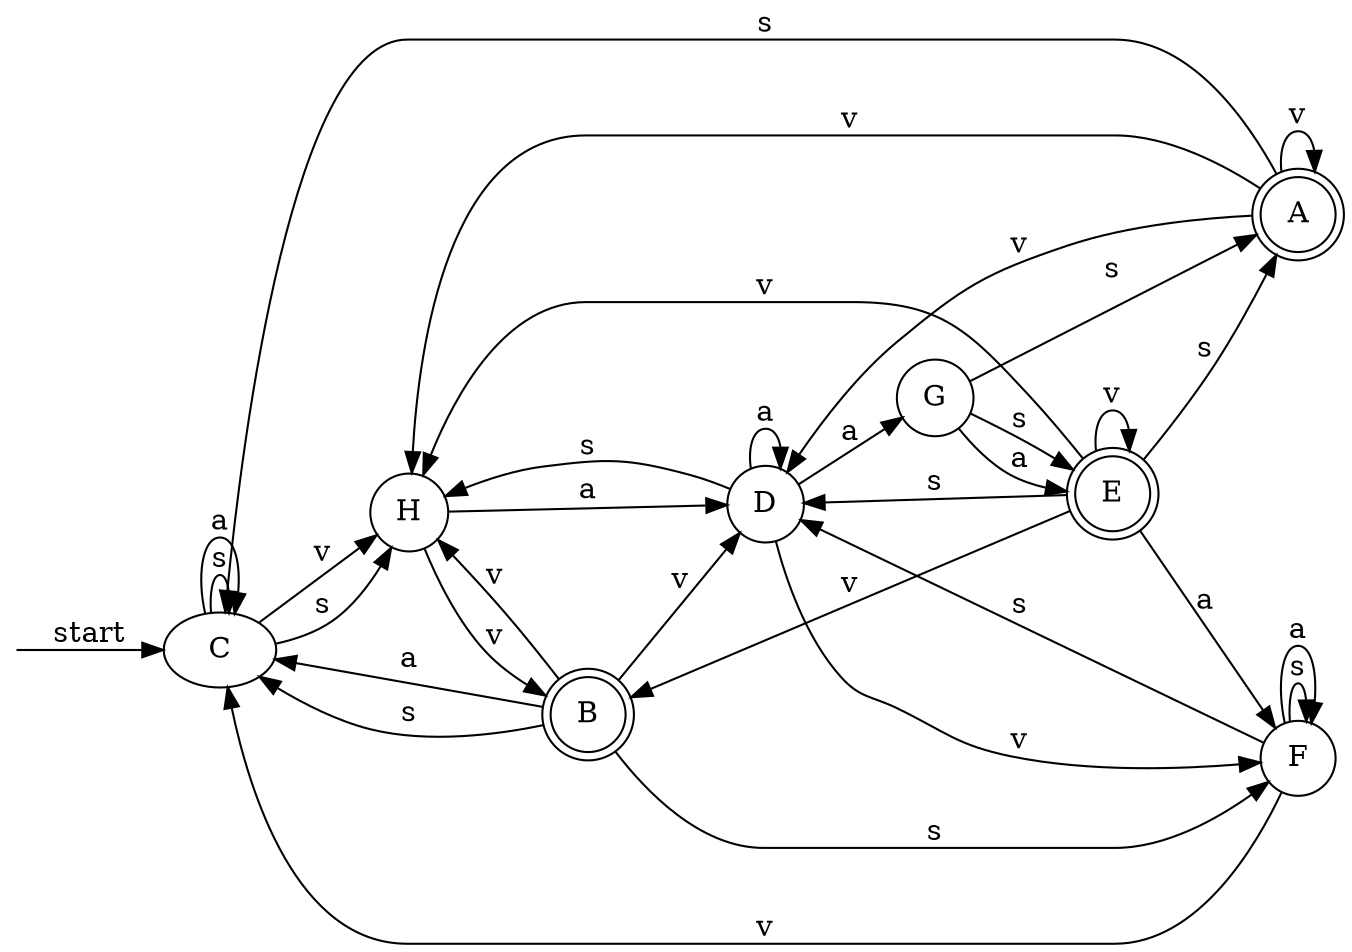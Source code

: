 digraph nfa {
    rankdir = LR;
    __start [style = invis, shape = point];
    __start -> "C" [ label = "start" ];
    node [shape = doublecircle]; "A" "B" "E"
    node [shape = circle];
    "B" -> "C" [ label = "a" ];
    "E" -> "H" [ label = "v" ];
    "E" -> "B" [ label = "v" ];
    "E" -> "E" [ label = "v" ];
    "F" -> "C" [ label = "v" ];
    "C" -> "C" [ label = "s" ];
    "C" -> "H" [ label = "s" ];
    "G" -> "E" [ label = "a" ];
    "E" -> "D" [ label = "s" ];
    "E" -> "A" [ label = "s" ];
    "A" -> "A" [ label = "v" ];
    "A" -> "D" [ label = "v" ];
    "A" -> "H" [ label = "v" ];
    "E" -> "F" [ label = "a" ];
    "B" -> "D" [ label = "v" ];
    "B" -> "H" [ label = "v" ];
    "B" -> "F" [ label = "s" ];
    "B" -> "C" [ label = "s" ];
    "G" -> "A" [ label = "s" ];
    "G" -> "E" [ label = "s" ];
    "D" -> "F" [ label = "v" ];
    "D" -> "G" [ label = "a" ];
    "D" -> "D" [ label = "a" ];
    "C" -> "C" [ label = "a" ];
    "F" -> "D" [ label = "s" ];
    "F" -> "F" [ label = "s" ];
    "C" -> "H" [ label = "v" ];
    "H" -> "D" [ label = "a" ];
    "D" -> "H" [ label = "s" ];
    "A" -> "C" [ label = "s" ];
    "F" -> "F" [ label = "a" ];
    "H" -> "B" [ label = "v" ];
}
